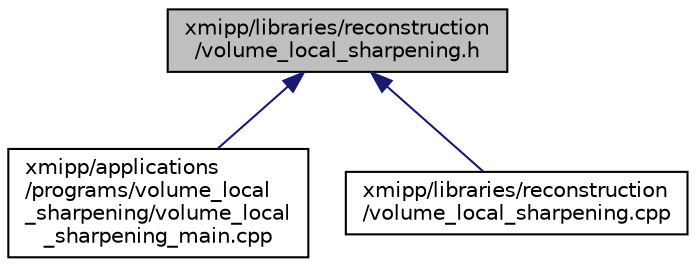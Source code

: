 digraph "xmipp/libraries/reconstruction/volume_local_sharpening.h"
{
  edge [fontname="Helvetica",fontsize="10",labelfontname="Helvetica",labelfontsize="10"];
  node [fontname="Helvetica",fontsize="10",shape=record];
  Node109 [label="xmipp/libraries/reconstruction\l/volume_local_sharpening.h",height=0.2,width=0.4,color="black", fillcolor="grey75", style="filled", fontcolor="black"];
  Node109 -> Node110 [dir="back",color="midnightblue",fontsize="10",style="solid",fontname="Helvetica"];
  Node110 [label="xmipp/applications\l/programs/volume_local\l_sharpening/volume_local\l_sharpening_main.cpp",height=0.2,width=0.4,color="black", fillcolor="white", style="filled",URL="$volume__local__sharpening__main_8cpp.html"];
  Node109 -> Node111 [dir="back",color="midnightblue",fontsize="10",style="solid",fontname="Helvetica"];
  Node111 [label="xmipp/libraries/reconstruction\l/volume_local_sharpening.cpp",height=0.2,width=0.4,color="black", fillcolor="white", style="filled",URL="$volume__local__sharpening_8cpp.html"];
}
